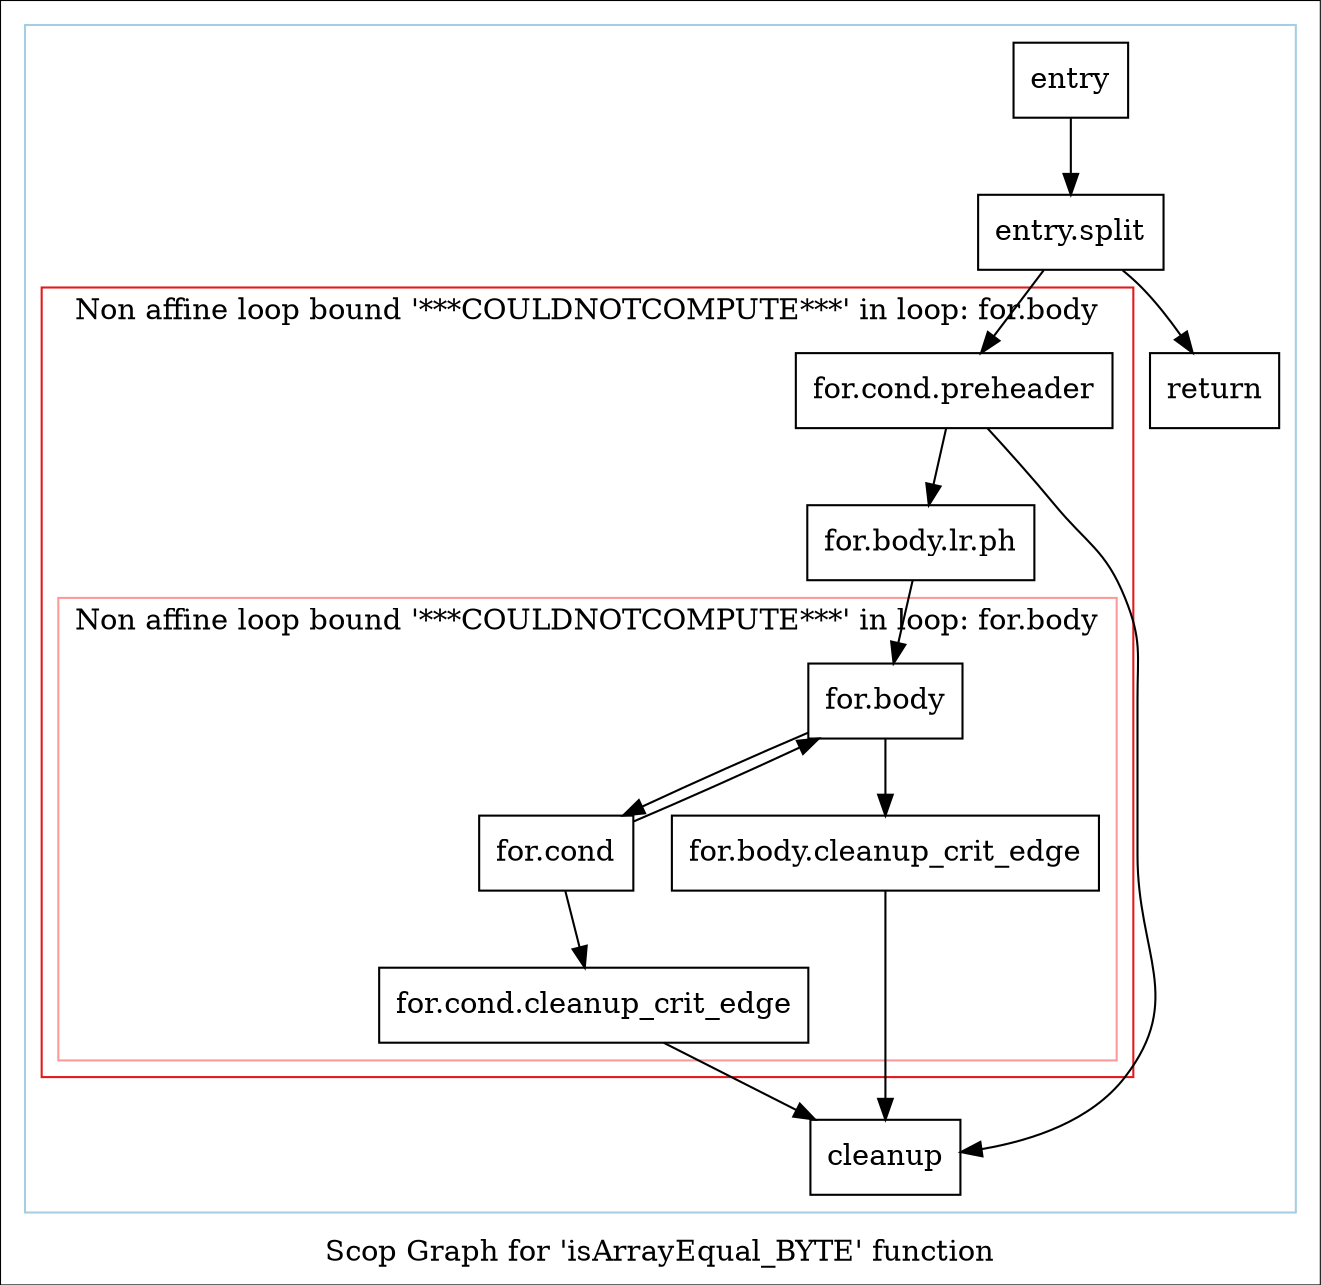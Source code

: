 digraph "Scop Graph for 'isArrayEqual_BYTE' function" {
	label="Scop Graph for 'isArrayEqual_BYTE' function";

	Node0xd402280 [shape=record,label="{entry}"];
	Node0xd402280 -> Node0xd4194e0;
	Node0xd4194e0 [shape=record,label="{entry.split}"];
	Node0xd4194e0 -> Node0xd3a9b40;
	Node0xd4194e0 -> Node0xd3b70f0;
	Node0xd3a9b40 [shape=record,label="{for.cond.preheader}"];
	Node0xd3a9b40 -> Node0xd3fe860;
	Node0xd3a9b40 -> Node0xd3c4a10;
	Node0xd3fe860 [shape=record,label="{cleanup}"];
	Node0xd3c4a10 [shape=record,label="{for.body.lr.ph}"];
	Node0xd3c4a10 -> Node0xd399420;
	Node0xd399420 [shape=record,label="{for.body}"];
	Node0xd399420 -> Node0xd4080d0;
	Node0xd399420 -> Node0xd4026c0;
	Node0xd4080d0 [shape=record,label="{for.cond}"];
	Node0xd4080d0 -> Node0xd399420[constraint=false];
	Node0xd4080d0 -> Node0xd41d9e0;
	Node0xd41d9e0 [shape=record,label="{for.cond.cleanup_crit_edge}"];
	Node0xd41d9e0 -> Node0xd3fe860;
	Node0xd4026c0 [shape=record,label="{for.body.cleanup_crit_edge}"];
	Node0xd4026c0 -> Node0xd3fe860;
	Node0xd3b70f0 [shape=record,label="{return}"];
	colorscheme = "paired12"
        subgraph cluster_0xd3c6120 {
          label = "";
          style = solid;
          color = 1
          subgraph cluster_0xd39a170 {
            label = "Non affine loop bound '***COULDNOTCOMPUTE***' in loop: for.body";
            style = solid;
            color = 6
            subgraph cluster_0xd3d5310 {
              label = "Non affine loop bound '***COULDNOTCOMPUTE***' in loop: for.body";
              style = solid;
              color = 5
              Node0xd399420;
              Node0xd4080d0;
              Node0xd41d9e0;
              Node0xd4026c0;
            }
            Node0xd3a9b40;
            Node0xd3c4a10;
          }
          Node0xd402280;
          Node0xd4194e0;
          Node0xd3fe860;
          Node0xd3b70f0;
        }
}
